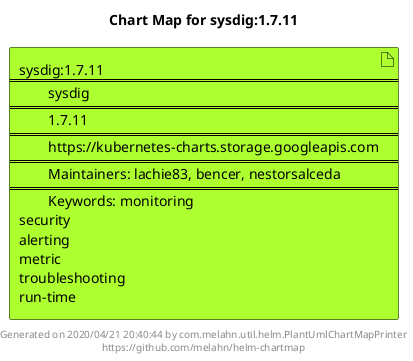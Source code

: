 @startuml
skinparam linetype ortho
skinparam backgroundColor white
skinparam usecaseBorderColor black
skinparam usecaseArrowColor LightSlateGray
skinparam artifactBorderColor black
skinparam artifactArrowColor LightSlateGray

title Chart Map for sysdig:1.7.11

'There is one referenced Helm Chart
artifact "sysdig:1.7.11\n====\n\tsysdig\n====\n\t1.7.11\n====\n\thttps://kubernetes-charts.storage.googleapis.com\n====\n\tMaintainers: lachie83, bencer, nestorsalceda\n====\n\tKeywords: monitoring\nsecurity\nalerting\nmetric\ntroubleshooting\nrun-time" as sysdig_1_7_11 #GreenYellow

'There are 0 referenced Docker Images

'Chart Dependencies

center footer Generated on 2020/04/21 20:40:44 by com.melahn.util.helm.PlantUmlChartMapPrinter\nhttps://github.com/melahn/helm-chartmap
@enduml
